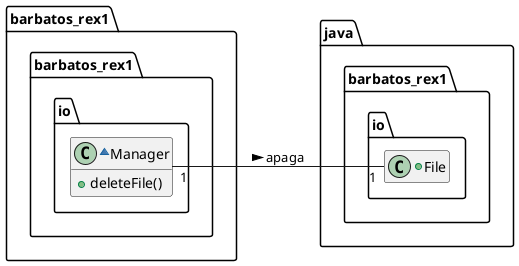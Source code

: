 @startuml
hide fields
left to right direction
package barbatos_rex1.barbatos_rex1.io{
    ~class Manager{
        +deleteFile()
    }
}
package java.barbatos_rex1.io{
    hide methods
    +class File{
    }
}

Manager"1"--"1"File: apaga >



@enduml